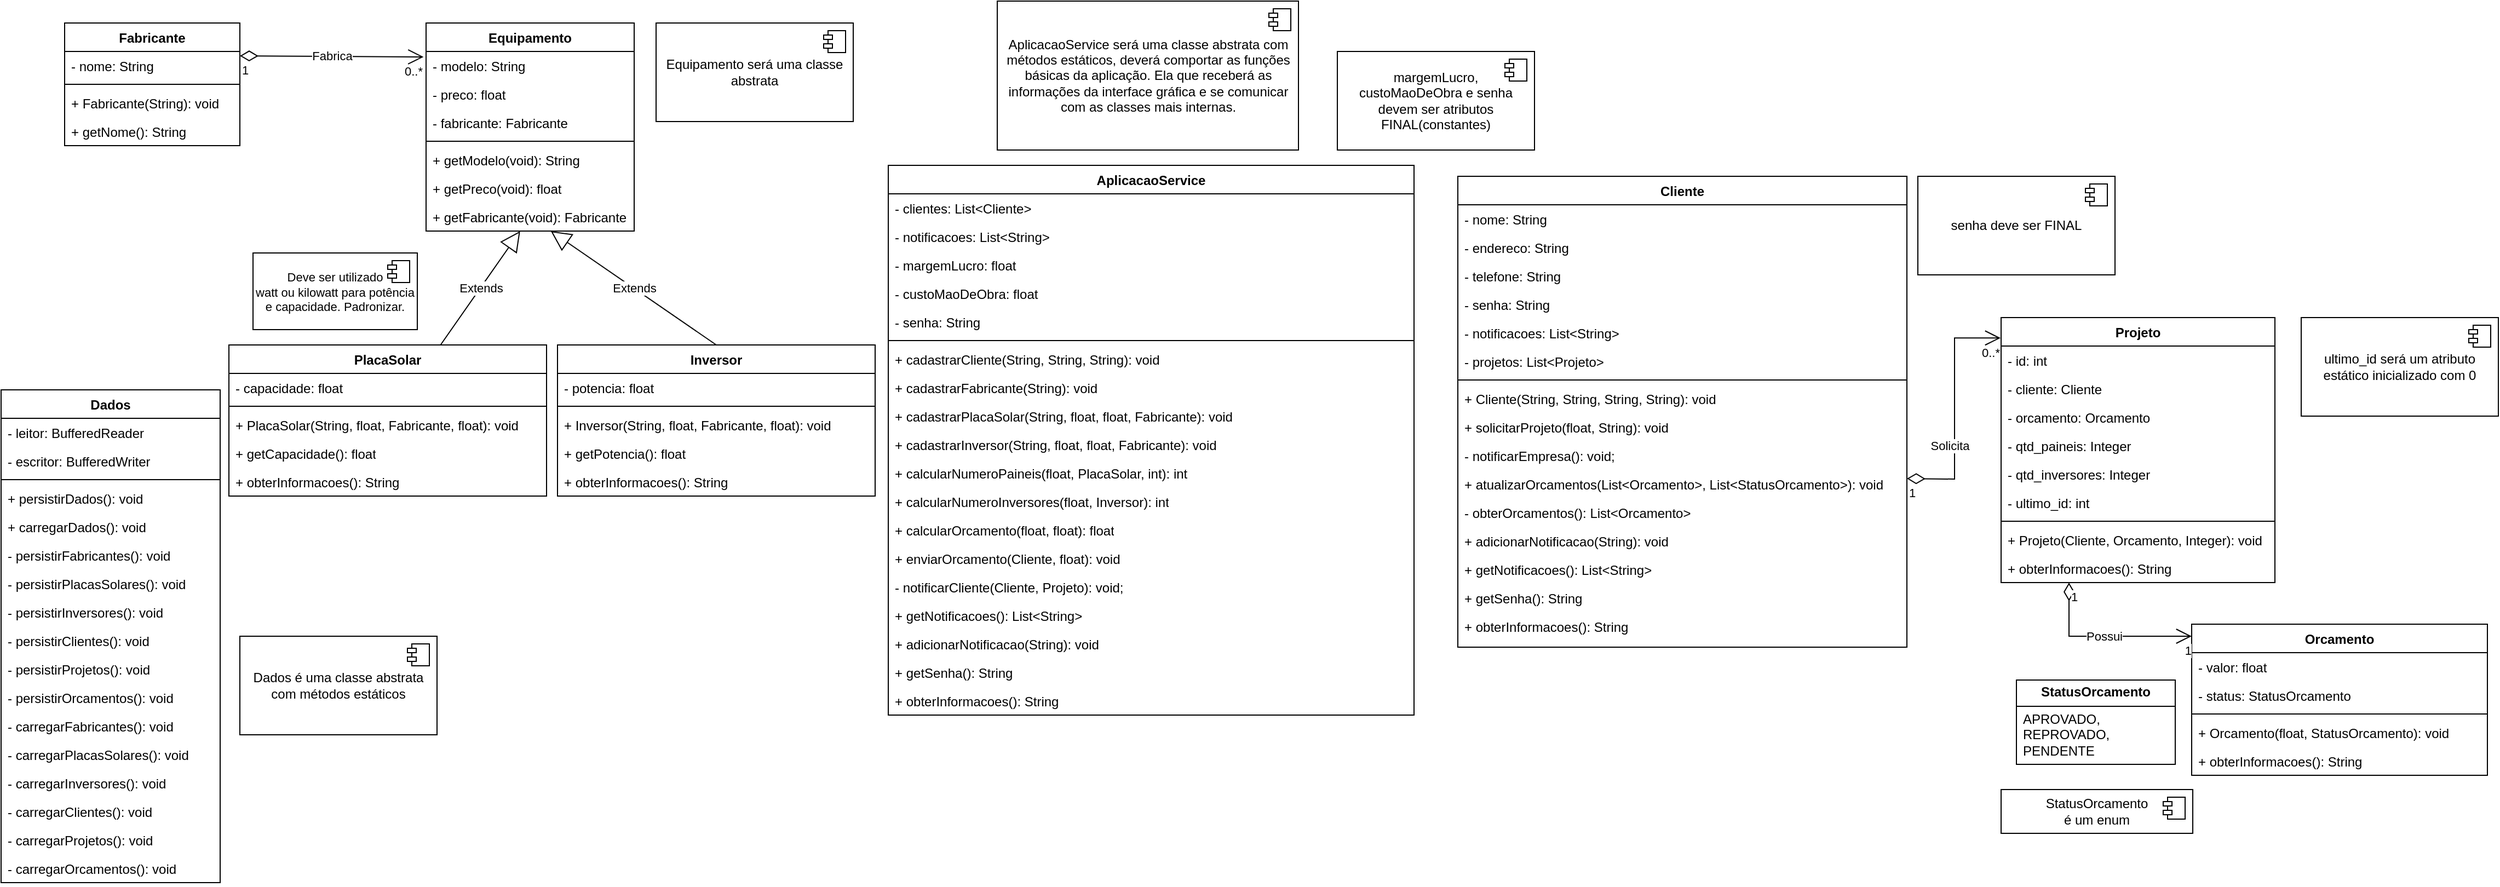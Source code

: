 <mxfile version="24.7.17">
  <diagram id="C5RBs43oDa-KdzZeNtuy" name="Page-1">
    <mxGraphModel dx="733" dy="440" grid="1" gridSize="10" guides="1" tooltips="1" connect="1" arrows="1" fold="1" page="1" pageScale="1" pageWidth="1169" pageHeight="827" math="0" shadow="0">
      <root>
        <mxCell id="WIyWlLk6GJQsqaUBKTNV-0" />
        <mxCell id="WIyWlLk6GJQsqaUBKTNV-1" parent="WIyWlLk6GJQsqaUBKTNV-0" />
        <mxCell id="zkfFHV4jXpPFQw0GAbJ--0" value="Cliente" style="swimlane;fontStyle=1;align=center;verticalAlign=top;childLayout=stackLayout;horizontal=1;startSize=26;horizontalStack=0;resizeParent=1;resizeLast=0;collapsible=1;marginBottom=0;rounded=0;shadow=0;strokeWidth=1;" parent="WIyWlLk6GJQsqaUBKTNV-1" vertex="1">
          <mxGeometry x="1340" y="170" width="410" height="430" as="geometry">
            <mxRectangle x="230" y="140" width="160" height="26" as="alternateBounds" />
          </mxGeometry>
        </mxCell>
        <mxCell id="zkfFHV4jXpPFQw0GAbJ--1" value="- nome: String" style="text;align=left;verticalAlign=top;spacingLeft=4;spacingRight=4;overflow=hidden;rotatable=0;points=[[0,0.5],[1,0.5]];portConstraint=eastwest;" parent="zkfFHV4jXpPFQw0GAbJ--0" vertex="1">
          <mxGeometry y="26" width="410" height="26" as="geometry" />
        </mxCell>
        <mxCell id="zkfFHV4jXpPFQw0GAbJ--2" value="- endereco: String" style="text;align=left;verticalAlign=top;spacingLeft=4;spacingRight=4;overflow=hidden;rotatable=0;points=[[0,0.5],[1,0.5]];portConstraint=eastwest;rounded=0;shadow=0;html=0;" parent="zkfFHV4jXpPFQw0GAbJ--0" vertex="1">
          <mxGeometry y="52" width="410" height="26" as="geometry" />
        </mxCell>
        <mxCell id="zkfFHV4jXpPFQw0GAbJ--3" value="- telefone: String" style="text;align=left;verticalAlign=top;spacingLeft=4;spacingRight=4;overflow=hidden;rotatable=0;points=[[0,0.5],[1,0.5]];portConstraint=eastwest;rounded=0;shadow=0;html=0;" parent="zkfFHV4jXpPFQw0GAbJ--0" vertex="1">
          <mxGeometry y="78" width="410" height="26" as="geometry" />
        </mxCell>
        <mxCell id="-xP2PJUS9bm2iWELTd8G-40" value="- senha: String" style="text;strokeColor=none;fillColor=none;align=left;verticalAlign=top;spacingLeft=4;spacingRight=4;overflow=hidden;rotatable=0;points=[[0,0.5],[1,0.5]];portConstraint=eastwest;whiteSpace=wrap;html=1;" parent="zkfFHV4jXpPFQw0GAbJ--0" vertex="1">
          <mxGeometry y="104" width="410" height="26" as="geometry" />
        </mxCell>
        <mxCell id="JCprJ_z4yszg4wx7f5Bx-21" value="- notificacoes: List&amp;lt;String&amp;gt;" style="text;strokeColor=none;fillColor=none;align=left;verticalAlign=top;spacingLeft=4;spacingRight=4;overflow=hidden;rotatable=0;points=[[0,0.5],[1,0.5]];portConstraint=eastwest;whiteSpace=wrap;html=1;" parent="zkfFHV4jXpPFQw0GAbJ--0" vertex="1">
          <mxGeometry y="130" width="410" height="26" as="geometry" />
        </mxCell>
        <mxCell id="JCprJ_z4yszg4wx7f5Bx-39" value="- projetos: List&amp;lt;Projeto&amp;gt;" style="text;strokeColor=none;fillColor=none;align=left;verticalAlign=top;spacingLeft=4;spacingRight=4;overflow=hidden;rotatable=0;points=[[0,0.5],[1,0.5]];portConstraint=eastwest;whiteSpace=wrap;html=1;" parent="zkfFHV4jXpPFQw0GAbJ--0" vertex="1">
          <mxGeometry y="156" width="410" height="26" as="geometry" />
        </mxCell>
        <mxCell id="zkfFHV4jXpPFQw0GAbJ--4" value="" style="line;html=1;strokeWidth=1;align=left;verticalAlign=middle;spacingTop=-1;spacingLeft=3;spacingRight=3;rotatable=0;labelPosition=right;points=[];portConstraint=eastwest;" parent="zkfFHV4jXpPFQw0GAbJ--0" vertex="1">
          <mxGeometry y="182" width="410" height="8" as="geometry" />
        </mxCell>
        <mxCell id="zkfFHV4jXpPFQw0GAbJ--5" value="+ Cliente(String, String, String, String): void" style="text;align=left;verticalAlign=top;spacingLeft=4;spacingRight=4;overflow=hidden;rotatable=0;points=[[0,0.5],[1,0.5]];portConstraint=eastwest;" parent="zkfFHV4jXpPFQw0GAbJ--0" vertex="1">
          <mxGeometry y="190" width="410" height="26" as="geometry" />
        </mxCell>
        <mxCell id="-xP2PJUS9bm2iWELTd8G-2" value="+ solicitarProjeto(float, String): void" style="text;strokeColor=none;fillColor=none;align=left;verticalAlign=top;spacingLeft=4;spacingRight=4;overflow=hidden;rotatable=0;points=[[0,0.5],[1,0.5]];portConstraint=eastwest;whiteSpace=wrap;html=1;" parent="zkfFHV4jXpPFQw0GAbJ--0" vertex="1">
          <mxGeometry y="216" width="410" height="26" as="geometry" />
        </mxCell>
        <mxCell id="-xP2PJUS9bm2iWELTd8G-44" value="- notificarEmpresa(): void;" style="text;strokeColor=none;fillColor=none;align=left;verticalAlign=top;spacingLeft=4;spacingRight=4;overflow=hidden;rotatable=0;points=[[0,0.5],[1,0.5]];portConstraint=eastwest;whiteSpace=wrap;html=1;" parent="zkfFHV4jXpPFQw0GAbJ--0" vertex="1">
          <mxGeometry y="242" width="410" height="26" as="geometry" />
        </mxCell>
        <mxCell id="-xP2PJUS9bm2iWELTd8G-13" value="+ atualizarOrcamentos(List&amp;lt;Orcamento&amp;gt;, List&amp;lt;StatusOrcamento&amp;gt;): void" style="text;strokeColor=none;fillColor=none;align=left;verticalAlign=top;spacingLeft=4;spacingRight=4;overflow=hidden;rotatable=0;points=[[0,0.5],[1,0.5]];portConstraint=eastwest;whiteSpace=wrap;html=1;" parent="zkfFHV4jXpPFQw0GAbJ--0" vertex="1">
          <mxGeometry y="268" width="410" height="26" as="geometry" />
        </mxCell>
        <mxCell id="-xP2PJUS9bm2iWELTd8G-12" value="- obterOrcamentos(): List&amp;lt;Orcamento&amp;gt;" style="text;strokeColor=none;fillColor=none;align=left;verticalAlign=top;spacingLeft=4;spacingRight=4;overflow=hidden;rotatable=0;points=[[0,0.5],[1,0.5]];portConstraint=eastwest;whiteSpace=wrap;html=1;" parent="zkfFHV4jXpPFQw0GAbJ--0" vertex="1">
          <mxGeometry y="294" width="410" height="26" as="geometry" />
        </mxCell>
        <mxCell id="3q7pxPoj1d50nj6dpQZ0-6" value="+ adicionarNotificacao(String): void" style="text;strokeColor=none;fillColor=none;align=left;verticalAlign=top;spacingLeft=4;spacingRight=4;overflow=hidden;rotatable=0;points=[[0,0.5],[1,0.5]];portConstraint=eastwest;whiteSpace=wrap;html=1;" vertex="1" parent="zkfFHV4jXpPFQw0GAbJ--0">
          <mxGeometry y="320" width="410" height="26" as="geometry" />
        </mxCell>
        <mxCell id="3q7pxPoj1d50nj6dpQZ0-5" value="+ getNotificacoes(): List&amp;lt;String&amp;gt;" style="text;strokeColor=none;fillColor=none;align=left;verticalAlign=top;spacingLeft=4;spacingRight=4;overflow=hidden;rotatable=0;points=[[0,0.5],[1,0.5]];portConstraint=eastwest;whiteSpace=wrap;html=1;" vertex="1" parent="zkfFHV4jXpPFQw0GAbJ--0">
          <mxGeometry y="346" width="410" height="26" as="geometry" />
        </mxCell>
        <mxCell id="3q7pxPoj1d50nj6dpQZ0-10" value="+ getSenha(): String" style="text;strokeColor=none;fillColor=none;align=left;verticalAlign=top;spacingLeft=4;spacingRight=4;overflow=hidden;rotatable=0;points=[[0,0.5],[1,0.5]];portConstraint=eastwest;whiteSpace=wrap;html=1;" vertex="1" parent="zkfFHV4jXpPFQw0GAbJ--0">
          <mxGeometry y="372" width="410" height="26" as="geometry" />
        </mxCell>
        <mxCell id="3q7pxPoj1d50nj6dpQZ0-14" value="+ obterInformacoes(): String" style="text;strokeColor=none;fillColor=none;align=left;verticalAlign=top;spacingLeft=4;spacingRight=4;overflow=hidden;rotatable=0;points=[[0,0.5],[1,0.5]];portConstraint=eastwest;whiteSpace=wrap;html=1;" vertex="1" parent="zkfFHV4jXpPFQw0GAbJ--0">
          <mxGeometry y="398" width="410" height="26" as="geometry" />
        </mxCell>
        <mxCell id="TkR_j1ftxQ3M-dsSGGsa-0" value="Equipamento" style="swimlane;fontStyle=1;align=center;verticalAlign=top;childLayout=stackLayout;horizontal=1;startSize=26;horizontalStack=0;resizeParent=1;resizeParentMax=0;resizeLast=0;collapsible=1;marginBottom=0;whiteSpace=wrap;html=1;" parent="WIyWlLk6GJQsqaUBKTNV-1" vertex="1">
          <mxGeometry x="398" y="30" width="190" height="190" as="geometry" />
        </mxCell>
        <mxCell id="TkR_j1ftxQ3M-dsSGGsa-1" value="- modelo: String" style="text;strokeColor=none;fillColor=none;align=left;verticalAlign=top;spacingLeft=4;spacingRight=4;overflow=hidden;rotatable=0;points=[[0,0.5],[1,0.5]];portConstraint=eastwest;whiteSpace=wrap;html=1;" parent="TkR_j1ftxQ3M-dsSGGsa-0" vertex="1">
          <mxGeometry y="26" width="190" height="26" as="geometry" />
        </mxCell>
        <mxCell id="TkR_j1ftxQ3M-dsSGGsa-5" value="- preco: float" style="text;strokeColor=none;fillColor=none;align=left;verticalAlign=top;spacingLeft=4;spacingRight=4;overflow=hidden;rotatable=0;points=[[0,0.5],[1,0.5]];portConstraint=eastwest;whiteSpace=wrap;html=1;" parent="TkR_j1ftxQ3M-dsSGGsa-0" vertex="1">
          <mxGeometry y="52" width="190" height="26" as="geometry" />
        </mxCell>
        <mxCell id="TkR_j1ftxQ3M-dsSGGsa-6" value="- fabricante: Fabricante" style="text;strokeColor=none;fillColor=none;align=left;verticalAlign=top;spacingLeft=4;spacingRight=4;overflow=hidden;rotatable=0;points=[[0,0.5],[1,0.5]];portConstraint=eastwest;whiteSpace=wrap;html=1;" parent="TkR_j1ftxQ3M-dsSGGsa-0" vertex="1">
          <mxGeometry y="78" width="190" height="26" as="geometry" />
        </mxCell>
        <mxCell id="TkR_j1ftxQ3M-dsSGGsa-2" value="" style="line;strokeWidth=1;fillColor=none;align=left;verticalAlign=middle;spacingTop=-1;spacingLeft=3;spacingRight=3;rotatable=0;labelPosition=right;points=[];portConstraint=eastwest;strokeColor=inherit;" parent="TkR_j1ftxQ3M-dsSGGsa-0" vertex="1">
          <mxGeometry y="104" width="190" height="8" as="geometry" />
        </mxCell>
        <mxCell id="TkR_j1ftxQ3M-dsSGGsa-3" value="+ getModelo(void): String" style="text;strokeColor=none;fillColor=none;align=left;verticalAlign=top;spacingLeft=4;spacingRight=4;overflow=hidden;rotatable=0;points=[[0,0.5],[1,0.5]];portConstraint=eastwest;whiteSpace=wrap;html=1;" parent="TkR_j1ftxQ3M-dsSGGsa-0" vertex="1">
          <mxGeometry y="112" width="190" height="26" as="geometry" />
        </mxCell>
        <mxCell id="JCprJ_z4yszg4wx7f5Bx-22" value="+ getPreco(void): float" style="text;strokeColor=none;fillColor=none;align=left;verticalAlign=top;spacingLeft=4;spacingRight=4;overflow=hidden;rotatable=0;points=[[0,0.5],[1,0.5]];portConstraint=eastwest;whiteSpace=wrap;html=1;" parent="TkR_j1ftxQ3M-dsSGGsa-0" vertex="1">
          <mxGeometry y="138" width="190" height="26" as="geometry" />
        </mxCell>
        <mxCell id="JCprJ_z4yszg4wx7f5Bx-23" value="+ getFabricante(void): Fabricante" style="text;strokeColor=none;fillColor=none;align=left;verticalAlign=top;spacingLeft=4;spacingRight=4;overflow=hidden;rotatable=0;points=[[0,0.5],[1,0.5]];portConstraint=eastwest;whiteSpace=wrap;html=1;" parent="TkR_j1ftxQ3M-dsSGGsa-0" vertex="1">
          <mxGeometry y="164" width="190" height="26" as="geometry" />
        </mxCell>
        <mxCell id="TkR_j1ftxQ3M-dsSGGsa-7" value="Fabricante" style="swimlane;fontStyle=1;align=center;verticalAlign=top;childLayout=stackLayout;horizontal=1;startSize=26;horizontalStack=0;resizeParent=1;resizeParentMax=0;resizeLast=0;collapsible=1;marginBottom=0;whiteSpace=wrap;html=1;" parent="WIyWlLk6GJQsqaUBKTNV-1" vertex="1">
          <mxGeometry x="68" y="30" width="160" height="112" as="geometry" />
        </mxCell>
        <mxCell id="TkR_j1ftxQ3M-dsSGGsa-16" value="Fabrica" style="endArrow=open;html=1;endSize=12;startArrow=diamondThin;startSize=14;startFill=0;edgeStyle=orthogonalEdgeStyle;rounded=0;entryX=-0.012;entryY=0.192;entryDx=0;entryDy=0;entryPerimeter=0;" parent="TkR_j1ftxQ3M-dsSGGsa-7" target="TkR_j1ftxQ3M-dsSGGsa-1" edge="1">
          <mxGeometry relative="1" as="geometry">
            <mxPoint x="160" y="30" as="sourcePoint" />
            <mxPoint x="320" y="30" as="targetPoint" />
          </mxGeometry>
        </mxCell>
        <mxCell id="TkR_j1ftxQ3M-dsSGGsa-17" value="1" style="edgeLabel;resizable=0;html=1;align=left;verticalAlign=top;" parent="TkR_j1ftxQ3M-dsSGGsa-16" connectable="0" vertex="1">
          <mxGeometry x="-1" relative="1" as="geometry" />
        </mxCell>
        <mxCell id="TkR_j1ftxQ3M-dsSGGsa-18" value="0..*" style="edgeLabel;resizable=0;html=1;align=right;verticalAlign=top;" parent="TkR_j1ftxQ3M-dsSGGsa-16" connectable="0" vertex="1">
          <mxGeometry x="1" relative="1" as="geometry" />
        </mxCell>
        <mxCell id="TkR_j1ftxQ3M-dsSGGsa-8" value="- nome: String" style="text;strokeColor=none;fillColor=none;align=left;verticalAlign=top;spacingLeft=4;spacingRight=4;overflow=hidden;rotatable=0;points=[[0,0.5],[1,0.5]];portConstraint=eastwest;whiteSpace=wrap;html=1;" parent="TkR_j1ftxQ3M-dsSGGsa-7" vertex="1">
          <mxGeometry y="26" width="160" height="26" as="geometry" />
        </mxCell>
        <mxCell id="TkR_j1ftxQ3M-dsSGGsa-9" value="" style="line;strokeWidth=1;fillColor=none;align=left;verticalAlign=middle;spacingTop=-1;spacingLeft=3;spacingRight=3;rotatable=0;labelPosition=right;points=[];portConstraint=eastwest;strokeColor=inherit;" parent="TkR_j1ftxQ3M-dsSGGsa-7" vertex="1">
          <mxGeometry y="52" width="160" height="8" as="geometry" />
        </mxCell>
        <mxCell id="TkR_j1ftxQ3M-dsSGGsa-10" value="+ Fabricante(String): void" style="text;strokeColor=none;fillColor=none;align=left;verticalAlign=top;spacingLeft=4;spacingRight=4;overflow=hidden;rotatable=0;points=[[0,0.5],[1,0.5]];portConstraint=eastwest;whiteSpace=wrap;html=1;" parent="TkR_j1ftxQ3M-dsSGGsa-7" vertex="1">
          <mxGeometry y="60" width="160" height="26" as="geometry" />
        </mxCell>
        <mxCell id="3q7pxPoj1d50nj6dpQZ0-16" value="+ getNome(): String" style="text;strokeColor=none;fillColor=none;align=left;verticalAlign=top;spacingLeft=4;spacingRight=4;overflow=hidden;rotatable=0;points=[[0,0.5],[1,0.5]];portConstraint=eastwest;whiteSpace=wrap;html=1;" vertex="1" parent="TkR_j1ftxQ3M-dsSGGsa-7">
          <mxGeometry y="86" width="160" height="26" as="geometry" />
        </mxCell>
        <mxCell id="TkR_j1ftxQ3M-dsSGGsa-19" value="PlacaSolar" style="swimlane;fontStyle=1;align=center;verticalAlign=top;childLayout=stackLayout;horizontal=1;startSize=26;horizontalStack=0;resizeParent=1;resizeParentMax=0;resizeLast=0;collapsible=1;marginBottom=0;whiteSpace=wrap;html=1;" parent="WIyWlLk6GJQsqaUBKTNV-1" vertex="1">
          <mxGeometry x="218" y="324" width="290" height="138" as="geometry" />
        </mxCell>
        <mxCell id="TkR_j1ftxQ3M-dsSGGsa-20" value="- capacidade: float" style="text;strokeColor=none;fillColor=none;align=left;verticalAlign=top;spacingLeft=4;spacingRight=4;overflow=hidden;rotatable=0;points=[[0,0.5],[1,0.5]];portConstraint=eastwest;whiteSpace=wrap;html=1;" parent="TkR_j1ftxQ3M-dsSGGsa-19" vertex="1">
          <mxGeometry y="26" width="290" height="26" as="geometry" />
        </mxCell>
        <mxCell id="TkR_j1ftxQ3M-dsSGGsa-21" value="" style="line;strokeWidth=1;fillColor=none;align=left;verticalAlign=middle;spacingTop=-1;spacingLeft=3;spacingRight=3;rotatable=0;labelPosition=right;points=[];portConstraint=eastwest;strokeColor=inherit;" parent="TkR_j1ftxQ3M-dsSGGsa-19" vertex="1">
          <mxGeometry y="52" width="290" height="8" as="geometry" />
        </mxCell>
        <mxCell id="TkR_j1ftxQ3M-dsSGGsa-22" value="+ PlacaSolar(String, float, Fabricante, float): void" style="text;strokeColor=none;fillColor=none;align=left;verticalAlign=top;spacingLeft=4;spacingRight=4;overflow=hidden;rotatable=0;points=[[0,0.5],[1,0.5]];portConstraint=eastwest;whiteSpace=wrap;html=1;" parent="TkR_j1ftxQ3M-dsSGGsa-19" vertex="1">
          <mxGeometry y="60" width="290" height="26" as="geometry" />
        </mxCell>
        <mxCell id="3q7pxPoj1d50nj6dpQZ0-3" value="+ getCapacidade(): float" style="text;strokeColor=none;fillColor=none;align=left;verticalAlign=top;spacingLeft=4;spacingRight=4;overflow=hidden;rotatable=0;points=[[0,0.5],[1,0.5]];portConstraint=eastwest;whiteSpace=wrap;html=1;" vertex="1" parent="TkR_j1ftxQ3M-dsSGGsa-19">
          <mxGeometry y="86" width="290" height="26" as="geometry" />
        </mxCell>
        <mxCell id="3q7pxPoj1d50nj6dpQZ0-17" value="+ obterInformacoes(): String" style="text;strokeColor=none;fillColor=none;align=left;verticalAlign=top;spacingLeft=4;spacingRight=4;overflow=hidden;rotatable=0;points=[[0,0.5],[1,0.5]];portConstraint=eastwest;whiteSpace=wrap;html=1;" vertex="1" parent="TkR_j1ftxQ3M-dsSGGsa-19">
          <mxGeometry y="112" width="290" height="26" as="geometry" />
        </mxCell>
        <mxCell id="TkR_j1ftxQ3M-dsSGGsa-24" value="Inversor" style="swimlane;fontStyle=1;align=center;verticalAlign=top;childLayout=stackLayout;horizontal=1;startSize=26;horizontalStack=0;resizeParent=1;resizeParentMax=0;resizeLast=0;collapsible=1;marginBottom=0;whiteSpace=wrap;html=1;" parent="WIyWlLk6GJQsqaUBKTNV-1" vertex="1">
          <mxGeometry x="518" y="324" width="290" height="138" as="geometry" />
        </mxCell>
        <mxCell id="TkR_j1ftxQ3M-dsSGGsa-25" value="- potencia: float" style="text;strokeColor=none;fillColor=none;align=left;verticalAlign=top;spacingLeft=4;spacingRight=4;overflow=hidden;rotatable=0;points=[[0,0.5],[1,0.5]];portConstraint=eastwest;whiteSpace=wrap;html=1;" parent="TkR_j1ftxQ3M-dsSGGsa-24" vertex="1">
          <mxGeometry y="26" width="290" height="26" as="geometry" />
        </mxCell>
        <mxCell id="TkR_j1ftxQ3M-dsSGGsa-26" value="" style="line;strokeWidth=1;fillColor=none;align=left;verticalAlign=middle;spacingTop=-1;spacingLeft=3;spacingRight=3;rotatable=0;labelPosition=right;points=[];portConstraint=eastwest;strokeColor=inherit;" parent="TkR_j1ftxQ3M-dsSGGsa-24" vertex="1">
          <mxGeometry y="52" width="290" height="8" as="geometry" />
        </mxCell>
        <mxCell id="TkR_j1ftxQ3M-dsSGGsa-27" value="+ Inversor(String, float, Fabricante, float): void" style="text;strokeColor=none;fillColor=none;align=left;verticalAlign=top;spacingLeft=4;spacingRight=4;overflow=hidden;rotatable=0;points=[[0,0.5],[1,0.5]];portConstraint=eastwest;whiteSpace=wrap;html=1;" parent="TkR_j1ftxQ3M-dsSGGsa-24" vertex="1">
          <mxGeometry y="60" width="290" height="26" as="geometry" />
        </mxCell>
        <mxCell id="3q7pxPoj1d50nj6dpQZ0-4" value="+ getPotencia(): float" style="text;strokeColor=none;fillColor=none;align=left;verticalAlign=top;spacingLeft=4;spacingRight=4;overflow=hidden;rotatable=0;points=[[0,0.5],[1,0.5]];portConstraint=eastwest;whiteSpace=wrap;html=1;" vertex="1" parent="TkR_j1ftxQ3M-dsSGGsa-24">
          <mxGeometry y="86" width="290" height="26" as="geometry" />
        </mxCell>
        <mxCell id="3q7pxPoj1d50nj6dpQZ0-18" value="+ obterInformacoes(): String" style="text;strokeColor=none;fillColor=none;align=left;verticalAlign=top;spacingLeft=4;spacingRight=4;overflow=hidden;rotatable=0;points=[[0,0.5],[1,0.5]];portConstraint=eastwest;whiteSpace=wrap;html=1;" vertex="1" parent="TkR_j1ftxQ3M-dsSGGsa-24">
          <mxGeometry y="112" width="290" height="26" as="geometry" />
        </mxCell>
        <mxCell id="TkR_j1ftxQ3M-dsSGGsa-29" value="&lt;font style=&quot;font-size: 11px;&quot;&gt;Deve ser utilizado&lt;/font&gt;&lt;div style=&quot;font-size: 11px;&quot;&gt;&lt;font style=&quot;font-size: 11px;&quot;&gt;watt&amp;nbsp;&lt;span style=&quot;background-color: initial;&quot;&gt;ou kilowatt para potência e capacidade. Padronizar.&lt;/span&gt;&lt;/font&gt;&lt;/div&gt;" style="html=1;dropTarget=0;whiteSpace=wrap;" parent="WIyWlLk6GJQsqaUBKTNV-1" vertex="1">
          <mxGeometry x="240" y="240" width="150" height="70" as="geometry" />
        </mxCell>
        <mxCell id="TkR_j1ftxQ3M-dsSGGsa-30" value="" style="shape=module;jettyWidth=8;jettyHeight=4;" parent="TkR_j1ftxQ3M-dsSGGsa-29" vertex="1">
          <mxGeometry x="1" width="20" height="20" relative="1" as="geometry">
            <mxPoint x="-27" y="7" as="offset" />
          </mxGeometry>
        </mxCell>
        <mxCell id="TkR_j1ftxQ3M-dsSGGsa-32" value="Extends" style="endArrow=block;endSize=16;endFill=0;html=1;rounded=0;exitX=0.5;exitY=0;exitDx=0;exitDy=0;" parent="WIyWlLk6GJQsqaUBKTNV-1" source="TkR_j1ftxQ3M-dsSGGsa-24" target="JCprJ_z4yszg4wx7f5Bx-23" edge="1">
          <mxGeometry width="160" relative="1" as="geometry">
            <mxPoint x="568" y="250" as="sourcePoint" />
            <mxPoint x="688" y="300" as="targetPoint" />
            <Array as="points" />
          </mxGeometry>
        </mxCell>
        <mxCell id="JCprJ_z4yszg4wx7f5Bx-0" value="AplicacaoService" style="swimlane;fontStyle=1;align=center;verticalAlign=top;childLayout=stackLayout;horizontal=1;startSize=26;horizontalStack=0;resizeParent=1;resizeParentMax=0;resizeLast=0;collapsible=1;marginBottom=0;whiteSpace=wrap;html=1;" parent="WIyWlLk6GJQsqaUBKTNV-1" vertex="1">
          <mxGeometry x="820" y="160" width="480" height="502" as="geometry" />
        </mxCell>
        <mxCell id="JCprJ_z4yszg4wx7f5Bx-13" value="- clientes: List&amp;lt;Cliente&amp;gt;" style="text;strokeColor=none;fillColor=none;align=left;verticalAlign=top;spacingLeft=4;spacingRight=4;overflow=hidden;rotatable=0;points=[[0,0.5],[1,0.5]];portConstraint=eastwest;whiteSpace=wrap;html=1;" parent="JCprJ_z4yszg4wx7f5Bx-0" vertex="1">
          <mxGeometry y="26" width="480" height="26" as="geometry" />
        </mxCell>
        <mxCell id="JCprJ_z4yszg4wx7f5Bx-20" value="- notificacoes: List&amp;lt;String&amp;gt;" style="text;strokeColor=none;fillColor=none;align=left;verticalAlign=top;spacingLeft=4;spacingRight=4;overflow=hidden;rotatable=0;points=[[0,0.5],[1,0.5]];portConstraint=eastwest;whiteSpace=wrap;html=1;" parent="JCprJ_z4yszg4wx7f5Bx-0" vertex="1">
          <mxGeometry y="52" width="480" height="26" as="geometry" />
        </mxCell>
        <mxCell id="-xP2PJUS9bm2iWELTd8G-4" value="- margemLucro: float" style="text;strokeColor=none;fillColor=none;align=left;verticalAlign=top;spacingLeft=4;spacingRight=4;overflow=hidden;rotatable=0;points=[[0,0.5],[1,0.5]];portConstraint=eastwest;whiteSpace=wrap;html=1;" parent="JCprJ_z4yszg4wx7f5Bx-0" vertex="1">
          <mxGeometry y="78" width="480" height="26" as="geometry" />
        </mxCell>
        <mxCell id="-xP2PJUS9bm2iWELTd8G-5" value="- custoMaoDeObra: float" style="text;strokeColor=none;fillColor=none;align=left;verticalAlign=top;spacingLeft=4;spacingRight=4;overflow=hidden;rotatable=0;points=[[0,0.5],[1,0.5]];portConstraint=eastwest;whiteSpace=wrap;html=1;" parent="JCprJ_z4yszg4wx7f5Bx-0" vertex="1">
          <mxGeometry y="104" width="480" height="26" as="geometry" />
        </mxCell>
        <mxCell id="-xP2PJUS9bm2iWELTd8G-41" value="- senha: String" style="text;strokeColor=none;fillColor=none;align=left;verticalAlign=top;spacingLeft=4;spacingRight=4;overflow=hidden;rotatable=0;points=[[0,0.5],[1,0.5]];portConstraint=eastwest;whiteSpace=wrap;html=1;" parent="JCprJ_z4yszg4wx7f5Bx-0" vertex="1">
          <mxGeometry y="130" width="480" height="26" as="geometry" />
        </mxCell>
        <mxCell id="JCprJ_z4yszg4wx7f5Bx-12" value="" style="line;strokeWidth=1;fillColor=none;align=left;verticalAlign=middle;spacingTop=-1;spacingLeft=3;spacingRight=3;rotatable=0;labelPosition=right;points=[];portConstraint=eastwest;strokeColor=inherit;" parent="JCprJ_z4yszg4wx7f5Bx-0" vertex="1">
          <mxGeometry y="156" width="480" height="8" as="geometry" />
        </mxCell>
        <mxCell id="JCprJ_z4yszg4wx7f5Bx-3" value="+ cadastrarCliente(String, String, String): void" style="text;strokeColor=none;fillColor=none;align=left;verticalAlign=top;spacingLeft=4;spacingRight=4;overflow=hidden;rotatable=0;points=[[0,0.5],[1,0.5]];portConstraint=eastwest;whiteSpace=wrap;html=1;" parent="JCprJ_z4yszg4wx7f5Bx-0" vertex="1">
          <mxGeometry y="164" width="480" height="26" as="geometry" />
        </mxCell>
        <mxCell id="JCprJ_z4yszg4wx7f5Bx-9" value="+ cadastrarFabricante(String): void" style="text;strokeColor=none;fillColor=none;align=left;verticalAlign=top;spacingLeft=4;spacingRight=4;overflow=hidden;rotatable=0;points=[[0,0.5],[1,0.5]];portConstraint=eastwest;whiteSpace=wrap;html=1;" parent="JCprJ_z4yszg4wx7f5Bx-0" vertex="1">
          <mxGeometry y="190" width="480" height="26" as="geometry" />
        </mxCell>
        <mxCell id="JCprJ_z4yszg4wx7f5Bx-10" value="+ cadastrarPlacaSolar(String, float, float, Fabricante): void" style="text;strokeColor=none;fillColor=none;align=left;verticalAlign=top;spacingLeft=4;spacingRight=4;overflow=hidden;rotatable=0;points=[[0,0.5],[1,0.5]];portConstraint=eastwest;whiteSpace=wrap;html=1;" parent="JCprJ_z4yszg4wx7f5Bx-0" vertex="1">
          <mxGeometry y="216" width="480" height="26" as="geometry" />
        </mxCell>
        <mxCell id="JCprJ_z4yszg4wx7f5Bx-11" value="+ cadastrarInversor(String, float, float, Fabricante): void" style="text;strokeColor=none;fillColor=none;align=left;verticalAlign=top;spacingLeft=4;spacingRight=4;overflow=hidden;rotatable=0;points=[[0,0.5],[1,0.5]];portConstraint=eastwest;whiteSpace=wrap;html=1;" parent="JCprJ_z4yszg4wx7f5Bx-0" vertex="1">
          <mxGeometry y="242" width="480" height="26" as="geometry" />
        </mxCell>
        <mxCell id="-xP2PJUS9bm2iWELTd8G-3" value="+ calcularNumeroPaineis(float, PlacaSolar, int): int" style="text;strokeColor=none;fillColor=none;align=left;verticalAlign=top;spacingLeft=4;spacingRight=4;overflow=hidden;rotatable=0;points=[[0,0.5],[1,0.5]];portConstraint=eastwest;whiteSpace=wrap;html=1;" parent="JCprJ_z4yszg4wx7f5Bx-0" vertex="1">
          <mxGeometry y="268" width="480" height="26" as="geometry" />
        </mxCell>
        <mxCell id="-xP2PJUS9bm2iWELTd8G-9" value="+ calcularNumeroInversores(float, Inversor): int" style="text;strokeColor=none;fillColor=none;align=left;verticalAlign=top;spacingLeft=4;spacingRight=4;overflow=hidden;rotatable=0;points=[[0,0.5],[1,0.5]];portConstraint=eastwest;whiteSpace=wrap;html=1;" parent="JCprJ_z4yszg4wx7f5Bx-0" vertex="1">
          <mxGeometry y="294" width="480" height="26" as="geometry" />
        </mxCell>
        <mxCell id="-xP2PJUS9bm2iWELTd8G-10" value="+ calcularOrcamento(float, float): float" style="text;strokeColor=none;fillColor=none;align=left;verticalAlign=top;spacingLeft=4;spacingRight=4;overflow=hidden;rotatable=0;points=[[0,0.5],[1,0.5]];portConstraint=eastwest;whiteSpace=wrap;html=1;" parent="JCprJ_z4yszg4wx7f5Bx-0" vertex="1">
          <mxGeometry y="320" width="480" height="26" as="geometry" />
        </mxCell>
        <mxCell id="-xP2PJUS9bm2iWELTd8G-11" value="+ enviarOrcamento(Cliente, float): void" style="text;strokeColor=none;fillColor=none;align=left;verticalAlign=top;spacingLeft=4;spacingRight=4;overflow=hidden;rotatable=0;points=[[0,0.5],[1,0.5]];portConstraint=eastwest;whiteSpace=wrap;html=1;" parent="JCprJ_z4yszg4wx7f5Bx-0" vertex="1">
          <mxGeometry y="346" width="480" height="26" as="geometry" />
        </mxCell>
        <mxCell id="-xP2PJUS9bm2iWELTd8G-45" value="- notificarCliente(Cliente, Projeto): void;" style="text;strokeColor=none;fillColor=none;align=left;verticalAlign=top;spacingLeft=4;spacingRight=4;overflow=hidden;rotatable=0;points=[[0,0.5],[1,0.5]];portConstraint=eastwest;whiteSpace=wrap;html=1;" parent="JCprJ_z4yszg4wx7f5Bx-0" vertex="1">
          <mxGeometry y="372" width="480" height="26" as="geometry" />
        </mxCell>
        <mxCell id="3q7pxPoj1d50nj6dpQZ0-7" value="+ getNotificacoes(): List&amp;lt;String&amp;gt;" style="text;strokeColor=none;fillColor=none;align=left;verticalAlign=top;spacingLeft=4;spacingRight=4;overflow=hidden;rotatable=0;points=[[0,0.5],[1,0.5]];portConstraint=eastwest;whiteSpace=wrap;html=1;" vertex="1" parent="JCprJ_z4yszg4wx7f5Bx-0">
          <mxGeometry y="398" width="480" height="26" as="geometry" />
        </mxCell>
        <mxCell id="3q7pxPoj1d50nj6dpQZ0-8" value="+ adicionarNotificacao(String): void" style="text;strokeColor=none;fillColor=none;align=left;verticalAlign=top;spacingLeft=4;spacingRight=4;overflow=hidden;rotatable=0;points=[[0,0.5],[1,0.5]];portConstraint=eastwest;whiteSpace=wrap;html=1;" vertex="1" parent="JCprJ_z4yszg4wx7f5Bx-0">
          <mxGeometry y="424" width="480" height="26" as="geometry" />
        </mxCell>
        <mxCell id="3q7pxPoj1d50nj6dpQZ0-11" value="+ getSenha(): String" style="text;strokeColor=none;fillColor=none;align=left;verticalAlign=top;spacingLeft=4;spacingRight=4;overflow=hidden;rotatable=0;points=[[0,0.5],[1,0.5]];portConstraint=eastwest;whiteSpace=wrap;html=1;" vertex="1" parent="JCprJ_z4yszg4wx7f5Bx-0">
          <mxGeometry y="450" width="480" height="26" as="geometry" />
        </mxCell>
        <mxCell id="3q7pxPoj1d50nj6dpQZ0-15" value="+ obterInformacoes(): String" style="text;strokeColor=none;fillColor=none;align=left;verticalAlign=top;spacingLeft=4;spacingRight=4;overflow=hidden;rotatable=0;points=[[0,0.5],[1,0.5]];portConstraint=eastwest;whiteSpace=wrap;html=1;" vertex="1" parent="JCprJ_z4yszg4wx7f5Bx-0">
          <mxGeometry y="476" width="480" height="26" as="geometry" />
        </mxCell>
        <mxCell id="JCprJ_z4yszg4wx7f5Bx-4" value="AplicacaoService será uma classe abstrata com métodos estáticos, deverá comportar as funções básicas da aplicação. Ela que receberá as informações da interface gráfica e se comunicar com as classes mais internas." style="html=1;dropTarget=0;whiteSpace=wrap;" parent="WIyWlLk6GJQsqaUBKTNV-1" vertex="1">
          <mxGeometry x="919.5" y="10" width="275" height="136" as="geometry" />
        </mxCell>
        <mxCell id="JCprJ_z4yszg4wx7f5Bx-5" value="" style="shape=module;jettyWidth=8;jettyHeight=4;" parent="JCprJ_z4yszg4wx7f5Bx-4" vertex="1">
          <mxGeometry x="1" width="20" height="20" relative="1" as="geometry">
            <mxPoint x="-27" y="7" as="offset" />
          </mxGeometry>
        </mxCell>
        <mxCell id="JCprJ_z4yszg4wx7f5Bx-7" value="Equipamento será uma classe abstrata" style="html=1;dropTarget=0;whiteSpace=wrap;" parent="WIyWlLk6GJQsqaUBKTNV-1" vertex="1">
          <mxGeometry x="608" y="30" width="180" height="90" as="geometry" />
        </mxCell>
        <mxCell id="JCprJ_z4yszg4wx7f5Bx-8" value="" style="shape=module;jettyWidth=8;jettyHeight=4;" parent="JCprJ_z4yszg4wx7f5Bx-7" vertex="1">
          <mxGeometry x="1" width="20" height="20" relative="1" as="geometry">
            <mxPoint x="-27" y="7" as="offset" />
          </mxGeometry>
        </mxCell>
        <mxCell id="JCprJ_z4yszg4wx7f5Bx-14" value="Projeto" style="swimlane;fontStyle=1;align=center;verticalAlign=top;childLayout=stackLayout;horizontal=1;startSize=26;horizontalStack=0;resizeParent=1;resizeParentMax=0;resizeLast=0;collapsible=1;marginBottom=0;whiteSpace=wrap;html=1;" parent="WIyWlLk6GJQsqaUBKTNV-1" vertex="1">
          <mxGeometry x="1836" y="299" width="250" height="242" as="geometry">
            <mxRectangle x="275" y="463" width="80" height="30" as="alternateBounds" />
          </mxGeometry>
        </mxCell>
        <mxCell id="-xP2PJUS9bm2iWELTd8G-46" value="- id: int" style="text;strokeColor=none;fillColor=none;align=left;verticalAlign=top;spacingLeft=4;spacingRight=4;overflow=hidden;rotatable=0;points=[[0,0.5],[1,0.5]];portConstraint=eastwest;whiteSpace=wrap;html=1;" parent="JCprJ_z4yszg4wx7f5Bx-14" vertex="1">
          <mxGeometry y="26" width="250" height="26" as="geometry" />
        </mxCell>
        <mxCell id="JCprJ_z4yszg4wx7f5Bx-15" value="- cliente: Cliente" style="text;strokeColor=none;fillColor=none;align=left;verticalAlign=top;spacingLeft=4;spacingRight=4;overflow=hidden;rotatable=0;points=[[0,0.5],[1,0.5]];portConstraint=eastwest;whiteSpace=wrap;html=1;" parent="JCprJ_z4yszg4wx7f5Bx-14" vertex="1">
          <mxGeometry y="52" width="250" height="26" as="geometry" />
        </mxCell>
        <mxCell id="JCprJ_z4yszg4wx7f5Bx-18" value="- orcamento: Orcamento" style="text;strokeColor=none;fillColor=none;align=left;verticalAlign=top;spacingLeft=4;spacingRight=4;overflow=hidden;rotatable=0;points=[[0,0.5],[1,0.5]];portConstraint=eastwest;whiteSpace=wrap;html=1;" parent="JCprJ_z4yszg4wx7f5Bx-14" vertex="1">
          <mxGeometry y="78" width="250" height="26" as="geometry" />
        </mxCell>
        <mxCell id="JCprJ_z4yszg4wx7f5Bx-19" value="- qtd_paineis: Integer" style="text;strokeColor=none;fillColor=none;align=left;verticalAlign=top;spacingLeft=4;spacingRight=4;overflow=hidden;rotatable=0;points=[[0,0.5],[1,0.5]];portConstraint=eastwest;whiteSpace=wrap;html=1;" parent="JCprJ_z4yszg4wx7f5Bx-14" vertex="1">
          <mxGeometry y="104" width="250" height="26" as="geometry" />
        </mxCell>
        <mxCell id="50mhSFvpB2RHlIS5qZGW-0" value="- qtd_inversores: Integer" style="text;strokeColor=none;fillColor=none;align=left;verticalAlign=top;spacingLeft=4;spacingRight=4;overflow=hidden;rotatable=0;points=[[0,0.5],[1,0.5]];portConstraint=eastwest;whiteSpace=wrap;html=1;" parent="JCprJ_z4yszg4wx7f5Bx-14" vertex="1">
          <mxGeometry y="130" width="250" height="26" as="geometry" />
        </mxCell>
        <mxCell id="3q7pxPoj1d50nj6dpQZ0-2" value="- ultimo_id: int" style="text;strokeColor=none;fillColor=none;align=left;verticalAlign=top;spacingLeft=4;spacingRight=4;overflow=hidden;rotatable=0;points=[[0,0.5],[1,0.5]];portConstraint=eastwest;whiteSpace=wrap;html=1;" vertex="1" parent="JCprJ_z4yszg4wx7f5Bx-14">
          <mxGeometry y="156" width="250" height="26" as="geometry" />
        </mxCell>
        <mxCell id="JCprJ_z4yszg4wx7f5Bx-16" value="" style="line;strokeWidth=1;fillColor=none;align=left;verticalAlign=middle;spacingTop=-1;spacingLeft=3;spacingRight=3;rotatable=0;labelPosition=right;points=[];portConstraint=eastwest;strokeColor=inherit;" parent="JCprJ_z4yszg4wx7f5Bx-14" vertex="1">
          <mxGeometry y="182" width="250" height="8" as="geometry" />
        </mxCell>
        <mxCell id="JCprJ_z4yszg4wx7f5Bx-17" value="+ Projeto(Cliente, Orcamento, Integer): void" style="text;strokeColor=none;fillColor=none;align=left;verticalAlign=top;spacingLeft=4;spacingRight=4;overflow=hidden;rotatable=0;points=[[0,0.5],[1,0.5]];portConstraint=eastwest;whiteSpace=wrap;html=1;" parent="JCprJ_z4yszg4wx7f5Bx-14" vertex="1">
          <mxGeometry y="190" width="250" height="26" as="geometry" />
        </mxCell>
        <mxCell id="3q7pxPoj1d50nj6dpQZ0-19" value="+ obterInformacoes(): String" style="text;strokeColor=none;fillColor=none;align=left;verticalAlign=top;spacingLeft=4;spacingRight=4;overflow=hidden;rotatable=0;points=[[0,0.5],[1,0.5]];portConstraint=eastwest;whiteSpace=wrap;html=1;" vertex="1" parent="JCprJ_z4yszg4wx7f5Bx-14">
          <mxGeometry y="216" width="250" height="26" as="geometry" />
        </mxCell>
        <mxCell id="TkR_j1ftxQ3M-dsSGGsa-31" value="Extends" style="endArrow=block;endSize=16;endFill=0;html=1;rounded=0;" parent="WIyWlLk6GJQsqaUBKTNV-1" source="TkR_j1ftxQ3M-dsSGGsa-19" target="JCprJ_z4yszg4wx7f5Bx-23" edge="1">
          <mxGeometry width="160" relative="1" as="geometry">
            <mxPoint x="258" y="350" as="sourcePoint" />
            <mxPoint x="447.231" y="194.0" as="targetPoint" />
          </mxGeometry>
        </mxCell>
        <mxCell id="JCprJ_z4yszg4wx7f5Bx-24" value="Orcamento" style="swimlane;fontStyle=1;align=center;verticalAlign=top;childLayout=stackLayout;horizontal=1;startSize=26;horizontalStack=0;resizeParent=1;resizeParentMax=0;resizeLast=0;collapsible=1;marginBottom=0;whiteSpace=wrap;html=1;" parent="WIyWlLk6GJQsqaUBKTNV-1" vertex="1">
          <mxGeometry x="2010" y="579" width="270" height="138" as="geometry" />
        </mxCell>
        <mxCell id="JCprJ_z4yszg4wx7f5Bx-25" value="- valor: float" style="text;strokeColor=none;fillColor=none;align=left;verticalAlign=top;spacingLeft=4;spacingRight=4;overflow=hidden;rotatable=0;points=[[0,0.5],[1,0.5]];portConstraint=eastwest;whiteSpace=wrap;html=1;" parent="JCprJ_z4yszg4wx7f5Bx-24" vertex="1">
          <mxGeometry y="26" width="270" height="26" as="geometry" />
        </mxCell>
        <mxCell id="JCprJ_z4yszg4wx7f5Bx-28" value="- status: StatusOrcamento" style="text;strokeColor=none;fillColor=none;align=left;verticalAlign=top;spacingLeft=4;spacingRight=4;overflow=hidden;rotatable=0;points=[[0,0.5],[1,0.5]];portConstraint=eastwest;whiteSpace=wrap;html=1;" parent="JCprJ_z4yszg4wx7f5Bx-24" vertex="1">
          <mxGeometry y="52" width="270" height="26" as="geometry" />
        </mxCell>
        <mxCell id="JCprJ_z4yszg4wx7f5Bx-26" value="" style="line;strokeWidth=1;fillColor=none;align=left;verticalAlign=middle;spacingTop=-1;spacingLeft=3;spacingRight=3;rotatable=0;labelPosition=right;points=[];portConstraint=eastwest;strokeColor=inherit;" parent="JCprJ_z4yszg4wx7f5Bx-24" vertex="1">
          <mxGeometry y="78" width="270" height="8" as="geometry" />
        </mxCell>
        <mxCell id="JCprJ_z4yszg4wx7f5Bx-27" value="+ Orcamento(float, StatusOrcamento): void" style="text;strokeColor=none;fillColor=none;align=left;verticalAlign=top;spacingLeft=4;spacingRight=4;overflow=hidden;rotatable=0;points=[[0,0.5],[1,0.5]];portConstraint=eastwest;whiteSpace=wrap;html=1;" parent="JCprJ_z4yszg4wx7f5Bx-24" vertex="1">
          <mxGeometry y="86" width="270" height="26" as="geometry" />
        </mxCell>
        <mxCell id="3q7pxPoj1d50nj6dpQZ0-20" value="+ obterInformacoes(): String" style="text;strokeColor=none;fillColor=none;align=left;verticalAlign=top;spacingLeft=4;spacingRight=4;overflow=hidden;rotatable=0;points=[[0,0.5],[1,0.5]];portConstraint=eastwest;whiteSpace=wrap;html=1;" vertex="1" parent="JCprJ_z4yszg4wx7f5Bx-24">
          <mxGeometry y="112" width="270" height="26" as="geometry" />
        </mxCell>
        <mxCell id="JCprJ_z4yszg4wx7f5Bx-30" value="&lt;p style=&quot;margin:0px;margin-top:4px;text-align:center;&quot;&gt;&lt;b&gt;StatusOrcamento&lt;/b&gt;&lt;/p&gt;" style="verticalAlign=top;align=left;overflow=fill;html=1;whiteSpace=wrap;" parent="WIyWlLk6GJQsqaUBKTNV-1" vertex="1">
          <mxGeometry x="1850" y="630" width="145" height="77" as="geometry" />
        </mxCell>
        <mxCell id="JCprJ_z4yszg4wx7f5Bx-31" value="" style="line;strokeWidth=1;fillColor=none;align=left;verticalAlign=middle;spacingTop=-1;spacingLeft=3;spacingRight=3;rotatable=0;labelPosition=right;points=[];portConstraint=eastwest;strokeColor=inherit;" parent="WIyWlLk6GJQsqaUBKTNV-1" vertex="1">
          <mxGeometry x="1850" y="650" width="145" height="8" as="geometry" />
        </mxCell>
        <mxCell id="JCprJ_z4yszg4wx7f5Bx-32" value="APROVADO, REPROVADO, PENDENTE" style="text;strokeColor=none;fillColor=none;align=left;verticalAlign=top;spacingLeft=4;spacingRight=4;overflow=hidden;rotatable=0;points=[[0,0.5],[1,0.5]];portConstraint=eastwest;whiteSpace=wrap;html=1;" parent="WIyWlLk6GJQsqaUBKTNV-1" vertex="1">
          <mxGeometry x="1850" y="652" width="145" height="58" as="geometry" />
        </mxCell>
        <mxCell id="JCprJ_z4yszg4wx7f5Bx-33" value="Solicita" style="endArrow=open;html=1;endSize=12;startArrow=diamondThin;startSize=14;startFill=0;edgeStyle=orthogonalEdgeStyle;rounded=0;entryX=-0.002;entryY=0.077;entryDx=0;entryDy=0;entryPerimeter=0;" parent="WIyWlLk6GJQsqaUBKTNV-1" target="JCprJ_z4yszg4wx7f5Bx-14" edge="1">
          <mxGeometry x="-0.309" y="5" relative="1" as="geometry">
            <mxPoint x="1750" y="446.043" as="sourcePoint" />
            <mxPoint x="1810" y="309" as="targetPoint" />
            <mxPoint as="offset" />
          </mxGeometry>
        </mxCell>
        <mxCell id="JCprJ_z4yszg4wx7f5Bx-34" value="1" style="edgeLabel;resizable=0;html=1;align=left;verticalAlign=top;" parent="JCprJ_z4yszg4wx7f5Bx-33" connectable="0" vertex="1">
          <mxGeometry x="-1" relative="1" as="geometry" />
        </mxCell>
        <mxCell id="JCprJ_z4yszg4wx7f5Bx-35" value="0..*" style="edgeLabel;resizable=0;html=1;align=right;verticalAlign=top;" parent="JCprJ_z4yszg4wx7f5Bx-33" connectable="0" vertex="1">
          <mxGeometry x="1" relative="1" as="geometry" />
        </mxCell>
        <mxCell id="-xP2PJUS9bm2iWELTd8G-0" value="StatusOrcamento&lt;div&gt;é&amp;nbsp;&lt;span style=&quot;background-color: initial;&quot;&gt;um enum&lt;/span&gt;&lt;/div&gt;" style="html=1;dropTarget=0;whiteSpace=wrap;" parent="WIyWlLk6GJQsqaUBKTNV-1" vertex="1">
          <mxGeometry x="1836" y="730" width="175" height="40" as="geometry" />
        </mxCell>
        <mxCell id="-xP2PJUS9bm2iWELTd8G-1" value="" style="shape=module;jettyWidth=8;jettyHeight=4;" parent="-xP2PJUS9bm2iWELTd8G-0" vertex="1">
          <mxGeometry x="1" width="20" height="20" relative="1" as="geometry">
            <mxPoint x="-27" y="7" as="offset" />
          </mxGeometry>
        </mxCell>
        <mxCell id="-xP2PJUS9bm2iWELTd8G-6" value="margemLucro,&lt;div&gt;custoMaoDeObra e senha devem ser atributos FINAL(constantes)&lt;/div&gt;" style="html=1;dropTarget=0;whiteSpace=wrap;" parent="WIyWlLk6GJQsqaUBKTNV-1" vertex="1">
          <mxGeometry x="1230" y="56" width="180" height="90" as="geometry" />
        </mxCell>
        <mxCell id="-xP2PJUS9bm2iWELTd8G-7" value="" style="shape=module;jettyWidth=8;jettyHeight=4;" parent="-xP2PJUS9bm2iWELTd8G-6" vertex="1">
          <mxGeometry x="1" width="20" height="20" relative="1" as="geometry">
            <mxPoint x="-27" y="7" as="offset" />
          </mxGeometry>
        </mxCell>
        <mxCell id="-xP2PJUS9bm2iWELTd8G-14" value="Dados" style="swimlane;fontStyle=1;align=center;verticalAlign=top;childLayout=stackLayout;horizontal=1;startSize=26;horizontalStack=0;resizeParent=1;resizeParentMax=0;resizeLast=0;collapsible=1;marginBottom=0;whiteSpace=wrap;html=1;" parent="WIyWlLk6GJQsqaUBKTNV-1" vertex="1">
          <mxGeometry x="10" y="365" width="200" height="450" as="geometry" />
        </mxCell>
        <mxCell id="-xP2PJUS9bm2iWELTd8G-15" value="- leitor: BufferedReader" style="text;strokeColor=none;fillColor=none;align=left;verticalAlign=top;spacingLeft=4;spacingRight=4;overflow=hidden;rotatable=0;points=[[0,0.5],[1,0.5]];portConstraint=eastwest;whiteSpace=wrap;html=1;" parent="-xP2PJUS9bm2iWELTd8G-14" vertex="1">
          <mxGeometry y="26" width="200" height="26" as="geometry" />
        </mxCell>
        <mxCell id="-xP2PJUS9bm2iWELTd8G-18" value="- escritor: BufferedWriter" style="text;strokeColor=none;fillColor=none;align=left;verticalAlign=top;spacingLeft=4;spacingRight=4;overflow=hidden;rotatable=0;points=[[0,0.5],[1,0.5]];portConstraint=eastwest;whiteSpace=wrap;html=1;" parent="-xP2PJUS9bm2iWELTd8G-14" vertex="1">
          <mxGeometry y="52" width="200" height="26" as="geometry" />
        </mxCell>
        <mxCell id="-xP2PJUS9bm2iWELTd8G-16" value="" style="line;strokeWidth=1;fillColor=none;align=left;verticalAlign=middle;spacingTop=-1;spacingLeft=3;spacingRight=3;rotatable=0;labelPosition=right;points=[];portConstraint=eastwest;strokeColor=inherit;" parent="-xP2PJUS9bm2iWELTd8G-14" vertex="1">
          <mxGeometry y="78" width="200" height="8" as="geometry" />
        </mxCell>
        <mxCell id="-xP2PJUS9bm2iWELTd8G-17" value="+ persistirDados(): void" style="text;strokeColor=none;fillColor=none;align=left;verticalAlign=top;spacingLeft=4;spacingRight=4;overflow=hidden;rotatable=0;points=[[0,0.5],[1,0.5]];portConstraint=eastwest;whiteSpace=wrap;html=1;" parent="-xP2PJUS9bm2iWELTd8G-14" vertex="1">
          <mxGeometry y="86" width="200" height="26" as="geometry" />
        </mxCell>
        <mxCell id="-xP2PJUS9bm2iWELTd8G-19" value="+ carregarDados(): void" style="text;strokeColor=none;fillColor=none;align=left;verticalAlign=top;spacingLeft=4;spacingRight=4;overflow=hidden;rotatable=0;points=[[0,0.5],[1,0.5]];portConstraint=eastwest;whiteSpace=wrap;html=1;" parent="-xP2PJUS9bm2iWELTd8G-14" vertex="1">
          <mxGeometry y="112" width="200" height="26" as="geometry" />
        </mxCell>
        <mxCell id="-xP2PJUS9bm2iWELTd8G-20" value="- persistirFabricantes(): void" style="text;strokeColor=none;fillColor=none;align=left;verticalAlign=top;spacingLeft=4;spacingRight=4;overflow=hidden;rotatable=0;points=[[0,0.5],[1,0.5]];portConstraint=eastwest;whiteSpace=wrap;html=1;" parent="-xP2PJUS9bm2iWELTd8G-14" vertex="1">
          <mxGeometry y="138" width="200" height="26" as="geometry" />
        </mxCell>
        <mxCell id="-xP2PJUS9bm2iWELTd8G-21" value="- persistirPlacasSolares(): void" style="text;strokeColor=none;fillColor=none;align=left;verticalAlign=top;spacingLeft=4;spacingRight=4;overflow=hidden;rotatable=0;points=[[0,0.5],[1,0.5]];portConstraint=eastwest;whiteSpace=wrap;html=1;" parent="-xP2PJUS9bm2iWELTd8G-14" vertex="1">
          <mxGeometry y="164" width="200" height="26" as="geometry" />
        </mxCell>
        <mxCell id="-xP2PJUS9bm2iWELTd8G-22" value="- persistirInversores(): void" style="text;strokeColor=none;fillColor=none;align=left;verticalAlign=top;spacingLeft=4;spacingRight=4;overflow=hidden;rotatable=0;points=[[0,0.5],[1,0.5]];portConstraint=eastwest;whiteSpace=wrap;html=1;" parent="-xP2PJUS9bm2iWELTd8G-14" vertex="1">
          <mxGeometry y="190" width="200" height="26" as="geometry" />
        </mxCell>
        <mxCell id="-xP2PJUS9bm2iWELTd8G-23" value="- persistirClientes(): void" style="text;strokeColor=none;fillColor=none;align=left;verticalAlign=top;spacingLeft=4;spacingRight=4;overflow=hidden;rotatable=0;points=[[0,0.5],[1,0.5]];portConstraint=eastwest;whiteSpace=wrap;html=1;" parent="-xP2PJUS9bm2iWELTd8G-14" vertex="1">
          <mxGeometry y="216" width="200" height="26" as="geometry" />
        </mxCell>
        <mxCell id="-xP2PJUS9bm2iWELTd8G-24" value="- persistirProjetos(): void" style="text;strokeColor=none;fillColor=none;align=left;verticalAlign=top;spacingLeft=4;spacingRight=4;overflow=hidden;rotatable=0;points=[[0,0.5],[1,0.5]];portConstraint=eastwest;whiteSpace=wrap;html=1;" parent="-xP2PJUS9bm2iWELTd8G-14" vertex="1">
          <mxGeometry y="242" width="200" height="26" as="geometry" />
        </mxCell>
        <mxCell id="-xP2PJUS9bm2iWELTd8G-25" value="- persistirOrcamentos(): void" style="text;strokeColor=none;fillColor=none;align=left;verticalAlign=top;spacingLeft=4;spacingRight=4;overflow=hidden;rotatable=0;points=[[0,0.5],[1,0.5]];portConstraint=eastwest;whiteSpace=wrap;html=1;" parent="-xP2PJUS9bm2iWELTd8G-14" vertex="1">
          <mxGeometry y="268" width="200" height="26" as="geometry" />
        </mxCell>
        <mxCell id="-xP2PJUS9bm2iWELTd8G-32" value="- carregarFabricantes(): void" style="text;strokeColor=none;fillColor=none;align=left;verticalAlign=top;spacingLeft=4;spacingRight=4;overflow=hidden;rotatable=0;points=[[0,0.5],[1,0.5]];portConstraint=eastwest;whiteSpace=wrap;html=1;" parent="-xP2PJUS9bm2iWELTd8G-14" vertex="1">
          <mxGeometry y="294" width="200" height="26" as="geometry" />
        </mxCell>
        <mxCell id="-xP2PJUS9bm2iWELTd8G-33" value="- carregarPlacasSolares(): void" style="text;strokeColor=none;fillColor=none;align=left;verticalAlign=top;spacingLeft=4;spacingRight=4;overflow=hidden;rotatable=0;points=[[0,0.5],[1,0.5]];portConstraint=eastwest;whiteSpace=wrap;html=1;" parent="-xP2PJUS9bm2iWELTd8G-14" vertex="1">
          <mxGeometry y="320" width="200" height="26" as="geometry" />
        </mxCell>
        <mxCell id="-xP2PJUS9bm2iWELTd8G-34" value="- carregarInversores(): void" style="text;strokeColor=none;fillColor=none;align=left;verticalAlign=top;spacingLeft=4;spacingRight=4;overflow=hidden;rotatable=0;points=[[0,0.5],[1,0.5]];portConstraint=eastwest;whiteSpace=wrap;html=1;" parent="-xP2PJUS9bm2iWELTd8G-14" vertex="1">
          <mxGeometry y="346" width="200" height="26" as="geometry" />
        </mxCell>
        <mxCell id="-xP2PJUS9bm2iWELTd8G-35" value="- carregarClientes(): void" style="text;strokeColor=none;fillColor=none;align=left;verticalAlign=top;spacingLeft=4;spacingRight=4;overflow=hidden;rotatable=0;points=[[0,0.5],[1,0.5]];portConstraint=eastwest;whiteSpace=wrap;html=1;" parent="-xP2PJUS9bm2iWELTd8G-14" vertex="1">
          <mxGeometry y="372" width="200" height="26" as="geometry" />
        </mxCell>
        <mxCell id="-xP2PJUS9bm2iWELTd8G-36" value="- carregarProjetos(): void" style="text;strokeColor=none;fillColor=none;align=left;verticalAlign=top;spacingLeft=4;spacingRight=4;overflow=hidden;rotatable=0;points=[[0,0.5],[1,0.5]];portConstraint=eastwest;whiteSpace=wrap;html=1;" parent="-xP2PJUS9bm2iWELTd8G-14" vertex="1">
          <mxGeometry y="398" width="200" height="26" as="geometry" />
        </mxCell>
        <mxCell id="-xP2PJUS9bm2iWELTd8G-37" value="- carregarOrcamentos(): void" style="text;strokeColor=none;fillColor=none;align=left;verticalAlign=top;spacingLeft=4;spacingRight=4;overflow=hidden;rotatable=0;points=[[0,0.5],[1,0.5]];portConstraint=eastwest;whiteSpace=wrap;html=1;" parent="-xP2PJUS9bm2iWELTd8G-14" vertex="1">
          <mxGeometry y="424" width="200" height="26" as="geometry" />
        </mxCell>
        <mxCell id="-xP2PJUS9bm2iWELTd8G-38" value="Dados é uma classe abstrata com métodos estáticos" style="html=1;dropTarget=0;whiteSpace=wrap;" parent="WIyWlLk6GJQsqaUBKTNV-1" vertex="1">
          <mxGeometry x="228" y="590" width="180" height="90" as="geometry" />
        </mxCell>
        <mxCell id="-xP2PJUS9bm2iWELTd8G-39" value="" style="shape=module;jettyWidth=8;jettyHeight=4;" parent="-xP2PJUS9bm2iWELTd8G-38" vertex="1">
          <mxGeometry x="1" width="20" height="20" relative="1" as="geometry">
            <mxPoint x="-27" y="7" as="offset" />
          </mxGeometry>
        </mxCell>
        <mxCell id="-xP2PJUS9bm2iWELTd8G-42" value="senha deve ser FINAL" style="html=1;dropTarget=0;whiteSpace=wrap;" parent="WIyWlLk6GJQsqaUBKTNV-1" vertex="1">
          <mxGeometry x="1760" y="170" width="180" height="90" as="geometry" />
        </mxCell>
        <mxCell id="-xP2PJUS9bm2iWELTd8G-43" value="" style="shape=module;jettyWidth=8;jettyHeight=4;" parent="-xP2PJUS9bm2iWELTd8G-42" vertex="1">
          <mxGeometry x="1" width="20" height="20" relative="1" as="geometry">
            <mxPoint x="-27" y="7" as="offset" />
          </mxGeometry>
        </mxCell>
        <mxCell id="3q7pxPoj1d50nj6dpQZ0-0" value="ultimo_id será um atributo estático inicializado com 0" style="html=1;dropTarget=0;whiteSpace=wrap;" vertex="1" parent="WIyWlLk6GJQsqaUBKTNV-1">
          <mxGeometry x="2110" y="299" width="180" height="90" as="geometry" />
        </mxCell>
        <mxCell id="3q7pxPoj1d50nj6dpQZ0-1" value="" style="shape=module;jettyWidth=8;jettyHeight=4;" vertex="1" parent="3q7pxPoj1d50nj6dpQZ0-0">
          <mxGeometry x="1" width="20" height="20" relative="1" as="geometry">
            <mxPoint x="-27" y="7" as="offset" />
          </mxGeometry>
        </mxCell>
        <mxCell id="JCprJ_z4yszg4wx7f5Bx-36" value="Possui" style="endArrow=open;html=1;endSize=12;startArrow=diamondThin;startSize=14;startFill=0;edgeStyle=orthogonalEdgeStyle;rounded=0;" parent="WIyWlLk6GJQsqaUBKTNV-1" source="JCprJ_z4yszg4wx7f5Bx-14" target="JCprJ_z4yszg4wx7f5Bx-24" edge="1">
          <mxGeometry relative="1" as="geometry">
            <mxPoint x="1850" y="570" as="sourcePoint" />
            <mxPoint x="2105" y="782" as="targetPoint" />
            <Array as="points">
              <mxPoint x="1898" y="590" />
            </Array>
          </mxGeometry>
        </mxCell>
        <mxCell id="JCprJ_z4yszg4wx7f5Bx-37" value="1" style="edgeLabel;resizable=0;html=1;align=left;verticalAlign=top;" parent="JCprJ_z4yszg4wx7f5Bx-36" connectable="0" vertex="1">
          <mxGeometry x="-1" relative="1" as="geometry" />
        </mxCell>
        <mxCell id="JCprJ_z4yszg4wx7f5Bx-38" value="1" style="edgeLabel;resizable=0;html=1;align=right;verticalAlign=top;" parent="JCprJ_z4yszg4wx7f5Bx-36" connectable="0" vertex="1">
          <mxGeometry x="1" relative="1" as="geometry" />
        </mxCell>
      </root>
    </mxGraphModel>
  </diagram>
</mxfile>
